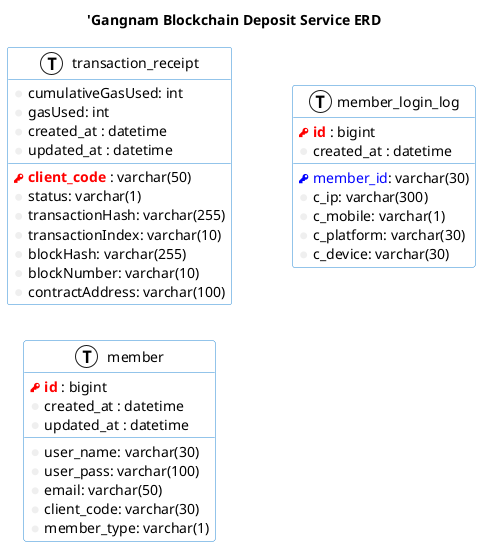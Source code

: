 @startuml
!define primary_key(x) <b><color:red><&key> x</color></b>
!define foreign_key(x) <color:blue><&key> x</color>
!define column(x) <color:#efefef><&media-record></color> x
!define table(x) entity x << (T, white) >>

left to right direction
skinparam roundcorner 5
skinparam shadowing false
skinparam handwritten false
skinparam class {
    BackgroundColor white
    ArrowColor #2688d4
    BorderColor #2688d4
}

title 'Gangnam Blockchain Deposit Service ERD

table( transaction_receipt ) {
    primary_key( client_code ) : varchar(50)
    column( status ): varchar(1)
    column( transactionHash ): varchar(255)
    column( transactionIndex ): varchar(10)
    column( blockHash ): varchar(255)
    column( blockNumber ): varchar(10)
    column( contractAddress ): varchar(100)
    column( cumulativeGasUsed ): int
    column( gasUsed ): int
    column( created_at ) : datetime
    column( updated_at ) : datetime
}

table( member ) {
    primary_key( id ) : bigint
    column( user_name ): varchar(30)
    column( user_pass ): varchar(100)
    column( email ): varchar(50)
    column( client_code ): varchar(30)
    column( member_type): varchar(1)
    column( created_at ) : datetime
    column( updated_at ) : datetime
}

table( member_login_log ) {
    primary_key( id ) : bigint
    foreign_key( member_id ): varchar(30)
    column( c_ip ): varchar(300)
    column( c_mobile ): varchar(1)
    column( c_platform ): varchar(30)
    column( c_device ): varchar(30)
    column( created_at ) : datetime
}

@enduml
